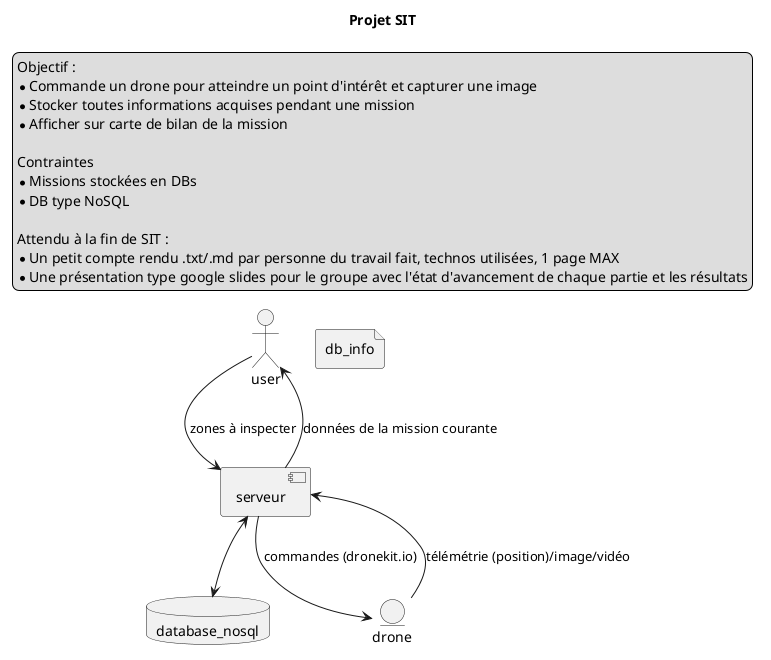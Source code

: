 @startuml
skinparam titleTextColor red

actor user
database database_nosql
component serveur
entity drone

title Projet SIT

legend top left
Objectif :
*Commande un drone pour atteindre un point d'intérêt et capturer une image
*Stocker toutes informations acquises pendant une mission
*Afficher sur carte de bilan de la mission

Contraintes
*Missions stockées en DBs
*DB type NoSQL

Attendu à la fin de SIT :
*Un petit compte rendu .txt/.md par personne du travail fait, technos utilisées, 1 page MAX
*Une présentation type google slides pour le groupe avec l'état d'avancement de chaque partie et les résultats
endlegend


file db_info

user --> serveur : zones à inspecter
serveur --> user : données de la mission courante

serveur <--> database_nosql

serveur --> drone : commandes (dronekit.io)
drone --> serveur : télémétrie (position)/image/vidéo
@enduml